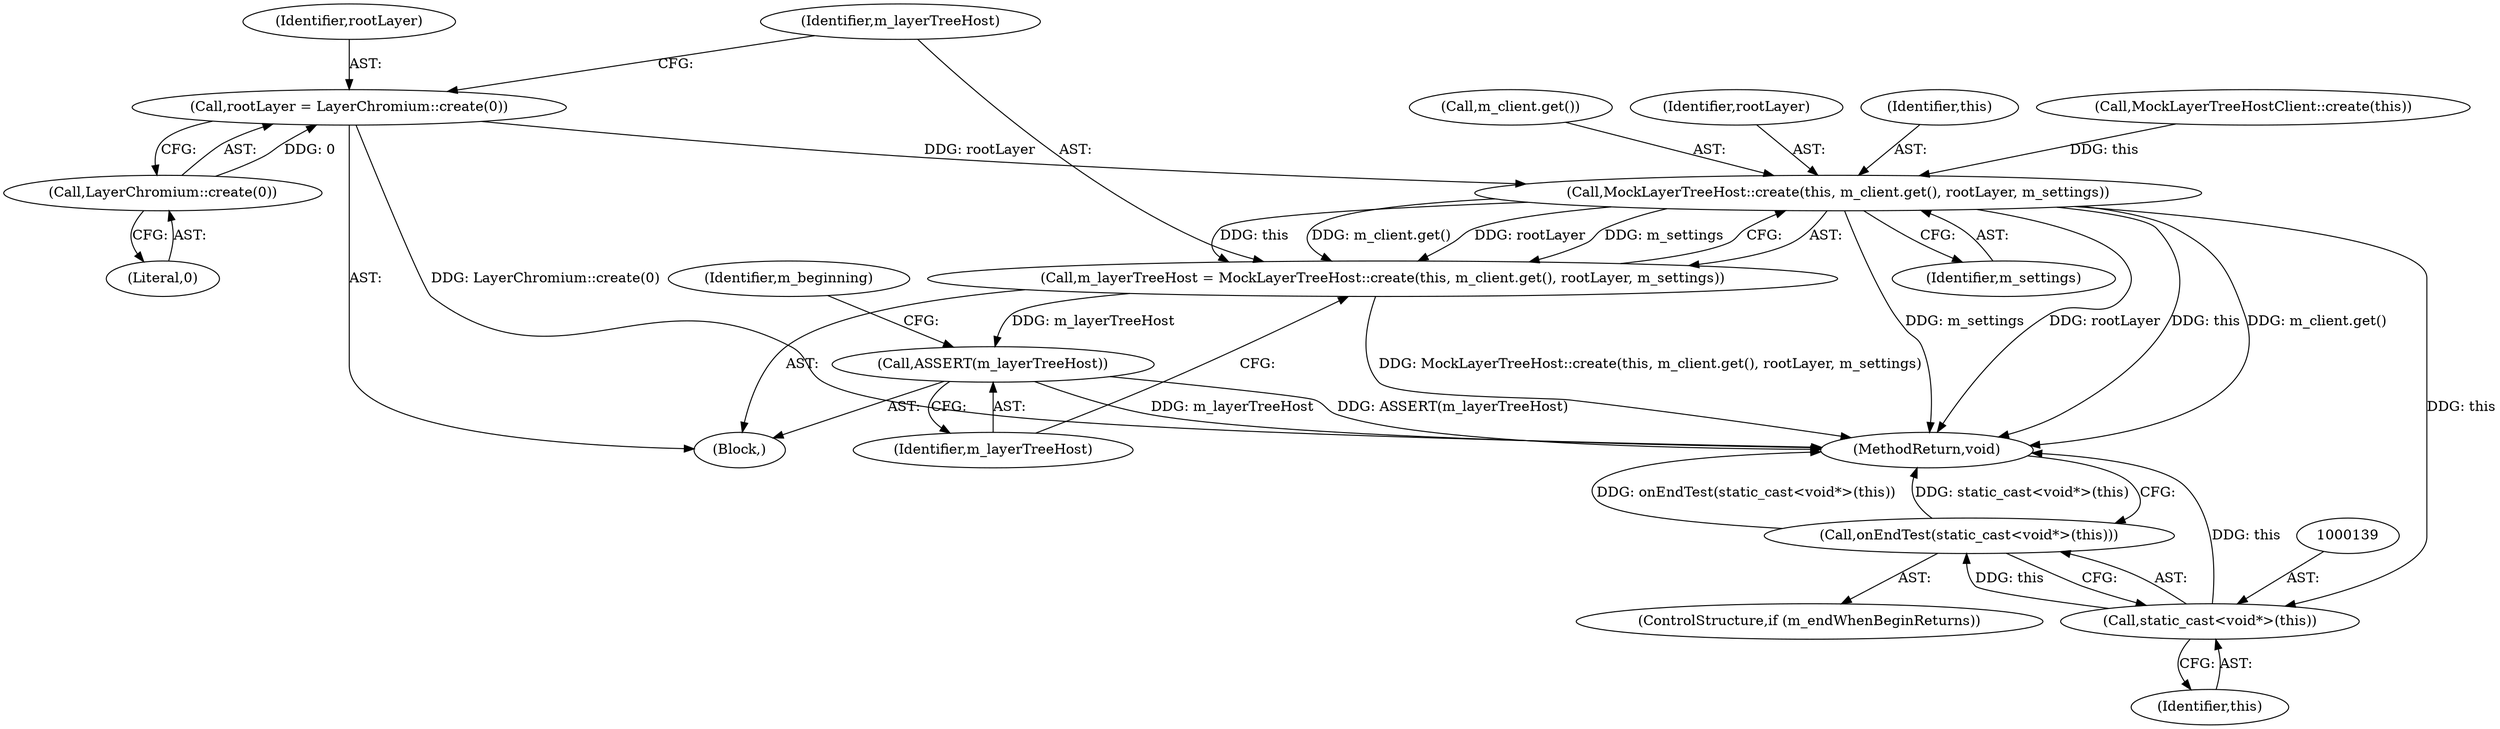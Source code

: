 digraph "0_Chrome_88c4913f11967abfd08a8b22b4423710322ac49b_5@API" {
"1000115" [label="(Call,rootLayer = LayerChromium::create(0))"];
"1000117" [label="(Call,LayerChromium::create(0))"];
"1000121" [label="(Call,MockLayerTreeHost::create(this, m_client.get(), rootLayer, m_settings))"];
"1000119" [label="(Call,m_layerTreeHost = MockLayerTreeHost::create(this, m_client.get(), rootLayer, m_settings))"];
"1000126" [label="(Call,ASSERT(m_layerTreeHost))"];
"1000138" [label="(Call,static_cast<void*>(this))"];
"1000137" [label="(Call,onEndTest(static_cast<void*>(this)))"];
"1000118" [label="(Literal,0)"];
"1000126" [label="(Call,ASSERT(m_layerTreeHost))"];
"1000125" [label="(Identifier,m_settings)"];
"1000119" [label="(Call,m_layerTreeHost = MockLayerTreeHost::create(this, m_client.get(), rootLayer, m_settings))"];
"1000115" [label="(Call,rootLayer = LayerChromium::create(0))"];
"1000127" [label="(Identifier,m_layerTreeHost)"];
"1000120" [label="(Identifier,m_layerTreeHost)"];
"1000117" [label="(Call,LayerChromium::create(0))"];
"1000123" [label="(Call,m_client.get())"];
"1000137" [label="(Call,onEndTest(static_cast<void*>(this)))"];
"1000135" [label="(ControlStructure,if (m_endWhenBeginReturns))"];
"1000124" [label="(Identifier,rootLayer)"];
"1000122" [label="(Identifier,this)"];
"1000101" [label="(Block,)"];
"1000116" [label="(Identifier,rootLayer)"];
"1000138" [label="(Call,static_cast<void*>(this))"];
"1000121" [label="(Call,MockLayerTreeHost::create(this, m_client.get(), rootLayer, m_settings))"];
"1000129" [label="(Identifier,m_beginning)"];
"1000141" [label="(MethodReturn,void)"];
"1000112" [label="(Call,MockLayerTreeHostClient::create(this))"];
"1000140" [label="(Identifier,this)"];
"1000115" -> "1000101"  [label="AST: "];
"1000115" -> "1000117"  [label="CFG: "];
"1000116" -> "1000115"  [label="AST: "];
"1000117" -> "1000115"  [label="AST: "];
"1000120" -> "1000115"  [label="CFG: "];
"1000115" -> "1000141"  [label="DDG: LayerChromium::create(0)"];
"1000117" -> "1000115"  [label="DDG: 0"];
"1000115" -> "1000121"  [label="DDG: rootLayer"];
"1000117" -> "1000118"  [label="CFG: "];
"1000118" -> "1000117"  [label="AST: "];
"1000121" -> "1000119"  [label="AST: "];
"1000121" -> "1000125"  [label="CFG: "];
"1000122" -> "1000121"  [label="AST: "];
"1000123" -> "1000121"  [label="AST: "];
"1000124" -> "1000121"  [label="AST: "];
"1000125" -> "1000121"  [label="AST: "];
"1000119" -> "1000121"  [label="CFG: "];
"1000121" -> "1000141"  [label="DDG: m_settings"];
"1000121" -> "1000141"  [label="DDG: this"];
"1000121" -> "1000141"  [label="DDG: m_client.get()"];
"1000121" -> "1000141"  [label="DDG: rootLayer"];
"1000121" -> "1000119"  [label="DDG: this"];
"1000121" -> "1000119"  [label="DDG: m_client.get()"];
"1000121" -> "1000119"  [label="DDG: rootLayer"];
"1000121" -> "1000119"  [label="DDG: m_settings"];
"1000112" -> "1000121"  [label="DDG: this"];
"1000121" -> "1000138"  [label="DDG: this"];
"1000119" -> "1000101"  [label="AST: "];
"1000120" -> "1000119"  [label="AST: "];
"1000127" -> "1000119"  [label="CFG: "];
"1000119" -> "1000141"  [label="DDG: MockLayerTreeHost::create(this, m_client.get(), rootLayer, m_settings)"];
"1000119" -> "1000126"  [label="DDG: m_layerTreeHost"];
"1000126" -> "1000101"  [label="AST: "];
"1000126" -> "1000127"  [label="CFG: "];
"1000127" -> "1000126"  [label="AST: "];
"1000129" -> "1000126"  [label="CFG: "];
"1000126" -> "1000141"  [label="DDG: m_layerTreeHost"];
"1000126" -> "1000141"  [label="DDG: ASSERT(m_layerTreeHost)"];
"1000138" -> "1000137"  [label="AST: "];
"1000138" -> "1000140"  [label="CFG: "];
"1000139" -> "1000138"  [label="AST: "];
"1000140" -> "1000138"  [label="AST: "];
"1000137" -> "1000138"  [label="CFG: "];
"1000138" -> "1000141"  [label="DDG: this"];
"1000138" -> "1000137"  [label="DDG: this"];
"1000137" -> "1000135"  [label="AST: "];
"1000141" -> "1000137"  [label="CFG: "];
"1000137" -> "1000141"  [label="DDG: onEndTest(static_cast<void*>(this))"];
"1000137" -> "1000141"  [label="DDG: static_cast<void*>(this)"];
}
